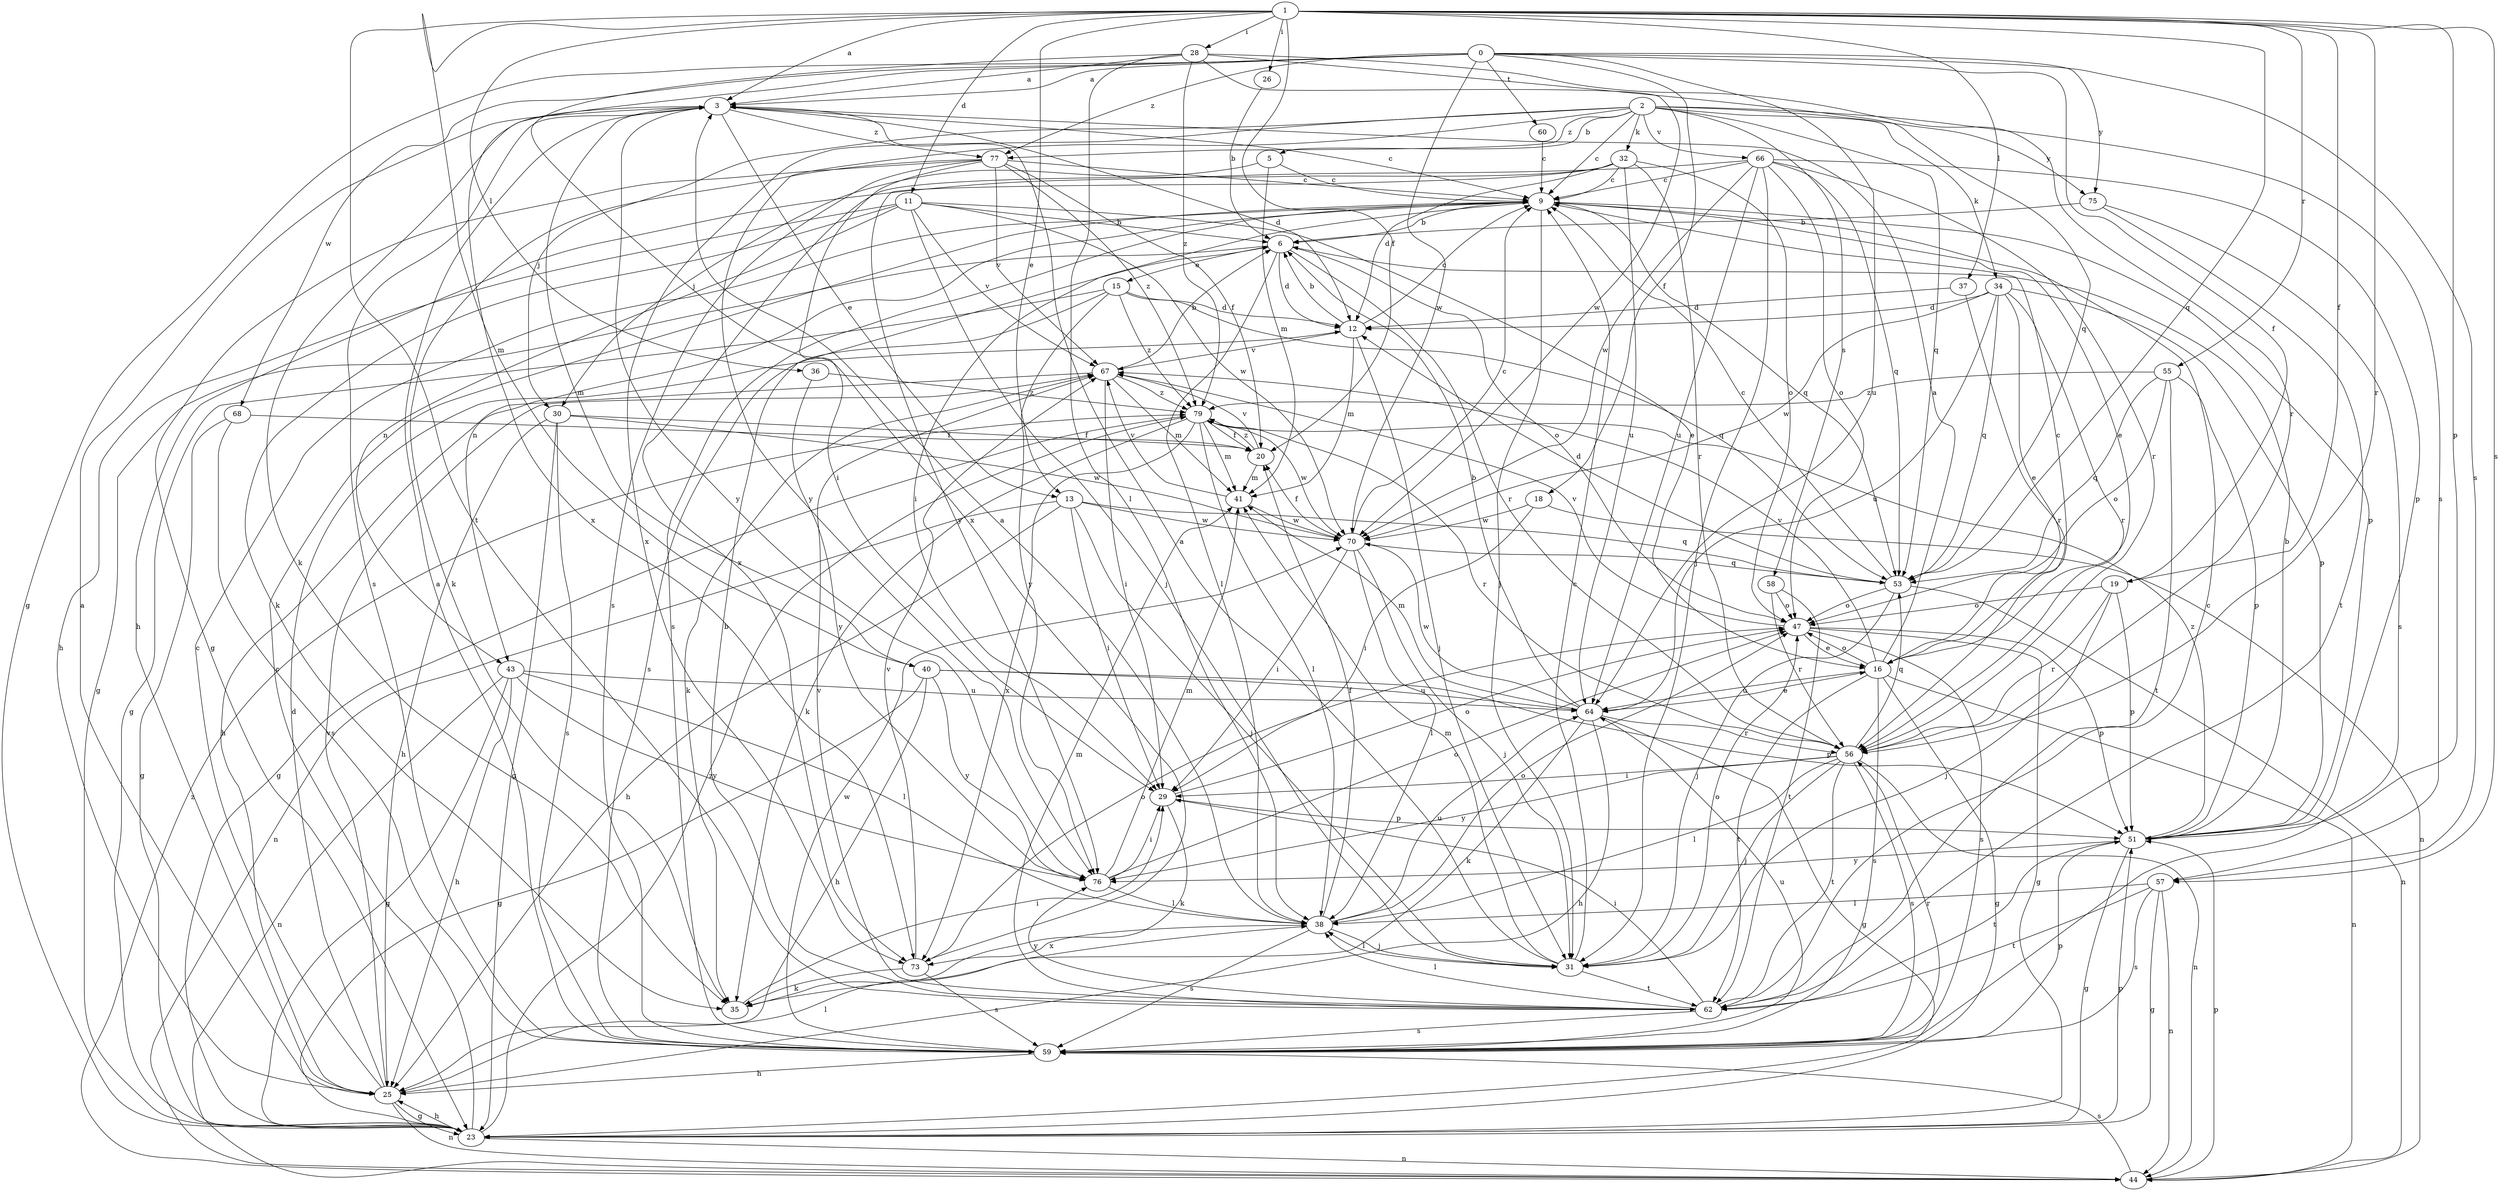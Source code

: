 strict digraph  {
0;
1;
2;
3;
5;
6;
9;
11;
12;
13;
15;
16;
18;
19;
20;
23;
25;
26;
28;
29;
30;
31;
32;
34;
35;
36;
37;
38;
40;
41;
43;
44;
47;
51;
53;
55;
56;
57;
58;
59;
60;
62;
64;
66;
67;
68;
70;
73;
75;
76;
77;
79;
0 -> 3  [label=a];
0 -> 18  [label=f];
0 -> 19  [label=f];
0 -> 23  [label=g];
0 -> 57  [label=s];
0 -> 60  [label=t];
0 -> 64  [label=u];
0 -> 68  [label=w];
0 -> 70  [label=w];
0 -> 73  [label=x];
0 -> 75  [label=y];
0 -> 77  [label=z];
1 -> 3  [label=a];
1 -> 11  [label=d];
1 -> 13  [label=e];
1 -> 19  [label=f];
1 -> 20  [label=f];
1 -> 26  [label=i];
1 -> 28  [label=i];
1 -> 36  [label=l];
1 -> 37  [label=l];
1 -> 40  [label=m];
1 -> 51  [label=p];
1 -> 53  [label=q];
1 -> 55  [label=r];
1 -> 56  [label=r];
1 -> 57  [label=s];
1 -> 62  [label=t];
2 -> 5  [label=b];
2 -> 9  [label=c];
2 -> 30  [label=j];
2 -> 32  [label=k];
2 -> 34  [label=k];
2 -> 53  [label=q];
2 -> 57  [label=s];
2 -> 58  [label=s];
2 -> 66  [label=v];
2 -> 73  [label=x];
2 -> 75  [label=y];
2 -> 76  [label=y];
2 -> 77  [label=z];
3 -> 9  [label=c];
3 -> 12  [label=d];
3 -> 13  [label=e];
3 -> 35  [label=k];
3 -> 40  [label=m];
3 -> 59  [label=s];
3 -> 76  [label=y];
3 -> 77  [label=z];
5 -> 9  [label=c];
5 -> 30  [label=j];
5 -> 41  [label=m];
6 -> 12  [label=d];
6 -> 15  [label=e];
6 -> 23  [label=g];
6 -> 38  [label=l];
6 -> 47  [label=o];
6 -> 56  [label=r];
9 -> 6  [label=b];
9 -> 16  [label=e];
9 -> 29  [label=i];
9 -> 31  [label=j];
9 -> 43  [label=n];
9 -> 51  [label=p];
9 -> 53  [label=q];
9 -> 59  [label=s];
11 -> 6  [label=b];
11 -> 16  [label=e];
11 -> 25  [label=h];
11 -> 31  [label=j];
11 -> 35  [label=k];
11 -> 43  [label=n];
11 -> 67  [label=v];
11 -> 70  [label=w];
12 -> 6  [label=b];
12 -> 9  [label=c];
12 -> 31  [label=j];
12 -> 41  [label=m];
12 -> 67  [label=v];
13 -> 25  [label=h];
13 -> 29  [label=i];
13 -> 31  [label=j];
13 -> 44  [label=n];
13 -> 53  [label=q];
13 -> 70  [label=w];
15 -> 12  [label=d];
15 -> 23  [label=g];
15 -> 53  [label=q];
15 -> 59  [label=s];
15 -> 76  [label=y];
15 -> 79  [label=z];
16 -> 3  [label=a];
16 -> 9  [label=c];
16 -> 23  [label=g];
16 -> 44  [label=n];
16 -> 47  [label=o];
16 -> 59  [label=s];
16 -> 62  [label=t];
16 -> 64  [label=u];
16 -> 67  [label=v];
18 -> 29  [label=i];
18 -> 44  [label=n];
18 -> 70  [label=w];
19 -> 31  [label=j];
19 -> 47  [label=o];
19 -> 51  [label=p];
19 -> 56  [label=r];
20 -> 41  [label=m];
20 -> 67  [label=v];
20 -> 79  [label=z];
23 -> 9  [label=c];
23 -> 25  [label=h];
23 -> 44  [label=n];
23 -> 51  [label=p];
23 -> 79  [label=z];
25 -> 3  [label=a];
25 -> 9  [label=c];
25 -> 12  [label=d];
25 -> 23  [label=g];
25 -> 38  [label=l];
25 -> 44  [label=n];
25 -> 67  [label=v];
26 -> 6  [label=b];
28 -> 3  [label=a];
28 -> 38  [label=l];
28 -> 53  [label=q];
28 -> 56  [label=r];
28 -> 70  [label=w];
28 -> 73  [label=x];
28 -> 79  [label=z];
29 -> 35  [label=k];
29 -> 47  [label=o];
29 -> 51  [label=p];
30 -> 20  [label=f];
30 -> 23  [label=g];
30 -> 25  [label=h];
30 -> 59  [label=s];
30 -> 70  [label=w];
31 -> 3  [label=a];
31 -> 9  [label=c];
31 -> 38  [label=l];
31 -> 41  [label=m];
31 -> 47  [label=o];
31 -> 62  [label=t];
32 -> 9  [label=c];
32 -> 12  [label=d];
32 -> 47  [label=o];
32 -> 56  [label=r];
32 -> 64  [label=u];
32 -> 73  [label=x];
32 -> 76  [label=y];
34 -> 12  [label=d];
34 -> 16  [label=e];
34 -> 51  [label=p];
34 -> 53  [label=q];
34 -> 56  [label=r];
34 -> 64  [label=u];
34 -> 70  [label=w];
35 -> 29  [label=i];
36 -> 76  [label=y];
36 -> 79  [label=z];
37 -> 12  [label=d];
37 -> 56  [label=r];
38 -> 3  [label=a];
38 -> 20  [label=f];
38 -> 31  [label=j];
38 -> 47  [label=o];
38 -> 59  [label=s];
38 -> 64  [label=u];
38 -> 73  [label=x];
40 -> 23  [label=g];
40 -> 25  [label=h];
40 -> 51  [label=p];
40 -> 64  [label=u];
40 -> 76  [label=y];
41 -> 67  [label=v];
41 -> 70  [label=w];
43 -> 23  [label=g];
43 -> 25  [label=h];
43 -> 38  [label=l];
43 -> 44  [label=n];
43 -> 64  [label=u];
43 -> 76  [label=y];
44 -> 51  [label=p];
44 -> 59  [label=s];
44 -> 79  [label=z];
47 -> 16  [label=e];
47 -> 23  [label=g];
47 -> 51  [label=p];
47 -> 59  [label=s];
47 -> 67  [label=v];
51 -> 6  [label=b];
51 -> 23  [label=g];
51 -> 62  [label=t];
51 -> 76  [label=y];
51 -> 79  [label=z];
53 -> 9  [label=c];
53 -> 12  [label=d];
53 -> 31  [label=j];
53 -> 44  [label=n];
53 -> 47  [label=o];
55 -> 47  [label=o];
55 -> 51  [label=p];
55 -> 53  [label=q];
55 -> 62  [label=t];
55 -> 79  [label=z];
56 -> 29  [label=i];
56 -> 31  [label=j];
56 -> 38  [label=l];
56 -> 44  [label=n];
56 -> 53  [label=q];
56 -> 59  [label=s];
56 -> 62  [label=t];
56 -> 76  [label=y];
57 -> 23  [label=g];
57 -> 38  [label=l];
57 -> 44  [label=n];
57 -> 59  [label=s];
57 -> 62  [label=t];
58 -> 47  [label=o];
58 -> 56  [label=r];
58 -> 62  [label=t];
59 -> 3  [label=a];
59 -> 25  [label=h];
59 -> 51  [label=p];
59 -> 56  [label=r];
59 -> 64  [label=u];
59 -> 70  [label=w];
60 -> 9  [label=c];
62 -> 6  [label=b];
62 -> 9  [label=c];
62 -> 29  [label=i];
62 -> 38  [label=l];
62 -> 41  [label=m];
62 -> 59  [label=s];
62 -> 67  [label=v];
62 -> 76  [label=y];
64 -> 6  [label=b];
64 -> 16  [label=e];
64 -> 23  [label=g];
64 -> 25  [label=h];
64 -> 35  [label=k];
64 -> 41  [label=m];
64 -> 56  [label=r];
64 -> 70  [label=w];
66 -> 9  [label=c];
66 -> 25  [label=h];
66 -> 31  [label=j];
66 -> 47  [label=o];
66 -> 51  [label=p];
66 -> 53  [label=q];
66 -> 56  [label=r];
66 -> 64  [label=u];
66 -> 70  [label=w];
67 -> 6  [label=b];
67 -> 25  [label=h];
67 -> 29  [label=i];
67 -> 35  [label=k];
67 -> 41  [label=m];
67 -> 79  [label=z];
68 -> 20  [label=f];
68 -> 23  [label=g];
68 -> 59  [label=s];
70 -> 9  [label=c];
70 -> 20  [label=f];
70 -> 29  [label=i];
70 -> 31  [label=j];
70 -> 38  [label=l];
70 -> 53  [label=q];
73 -> 35  [label=k];
73 -> 47  [label=o];
73 -> 59  [label=s];
73 -> 67  [label=v];
75 -> 6  [label=b];
75 -> 59  [label=s];
75 -> 62  [label=t];
76 -> 29  [label=i];
76 -> 38  [label=l];
76 -> 41  [label=m];
76 -> 47  [label=o];
77 -> 9  [label=c];
77 -> 20  [label=f];
77 -> 23  [label=g];
77 -> 29  [label=i];
77 -> 35  [label=k];
77 -> 59  [label=s];
77 -> 67  [label=v];
77 -> 79  [label=z];
79 -> 20  [label=f];
79 -> 23  [label=g];
79 -> 35  [label=k];
79 -> 38  [label=l];
79 -> 41  [label=m];
79 -> 56  [label=r];
79 -> 70  [label=w];
79 -> 73  [label=x];
}
